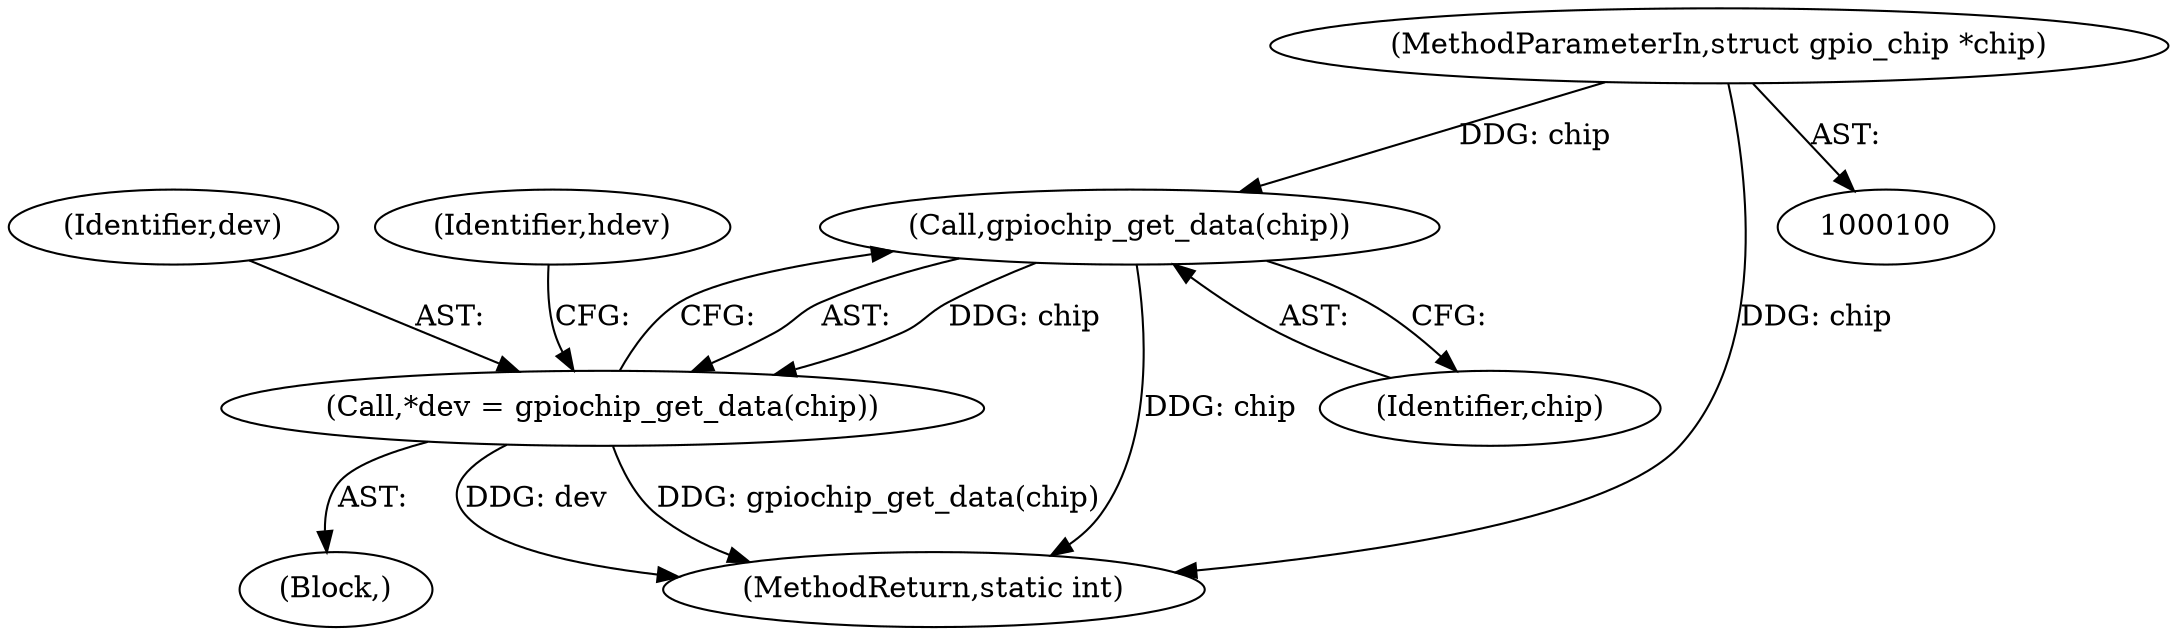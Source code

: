 digraph "0_linux_7a7b5df84b6b4e5d599c7289526eed96541a0654_1@pointer" {
"1000106" [label="(Call,gpiochip_get_data(chip))"];
"1000101" [label="(MethodParameterIn,struct gpio_chip *chip)"];
"1000104" [label="(Call,*dev = gpiochip_get_data(chip))"];
"1000102" [label="(Block,)"];
"1000107" [label="(Identifier,chip)"];
"1000170" [label="(MethodReturn,static int)"];
"1000106" [label="(Call,gpiochip_get_data(chip))"];
"1000105" [label="(Identifier,dev)"];
"1000101" [label="(MethodParameterIn,struct gpio_chip *chip)"];
"1000110" [label="(Identifier,hdev)"];
"1000104" [label="(Call,*dev = gpiochip_get_data(chip))"];
"1000106" -> "1000104"  [label="AST: "];
"1000106" -> "1000107"  [label="CFG: "];
"1000107" -> "1000106"  [label="AST: "];
"1000104" -> "1000106"  [label="CFG: "];
"1000106" -> "1000170"  [label="DDG: chip"];
"1000106" -> "1000104"  [label="DDG: chip"];
"1000101" -> "1000106"  [label="DDG: chip"];
"1000101" -> "1000100"  [label="AST: "];
"1000101" -> "1000170"  [label="DDG: chip"];
"1000104" -> "1000102"  [label="AST: "];
"1000105" -> "1000104"  [label="AST: "];
"1000110" -> "1000104"  [label="CFG: "];
"1000104" -> "1000170"  [label="DDG: dev"];
"1000104" -> "1000170"  [label="DDG: gpiochip_get_data(chip)"];
}
